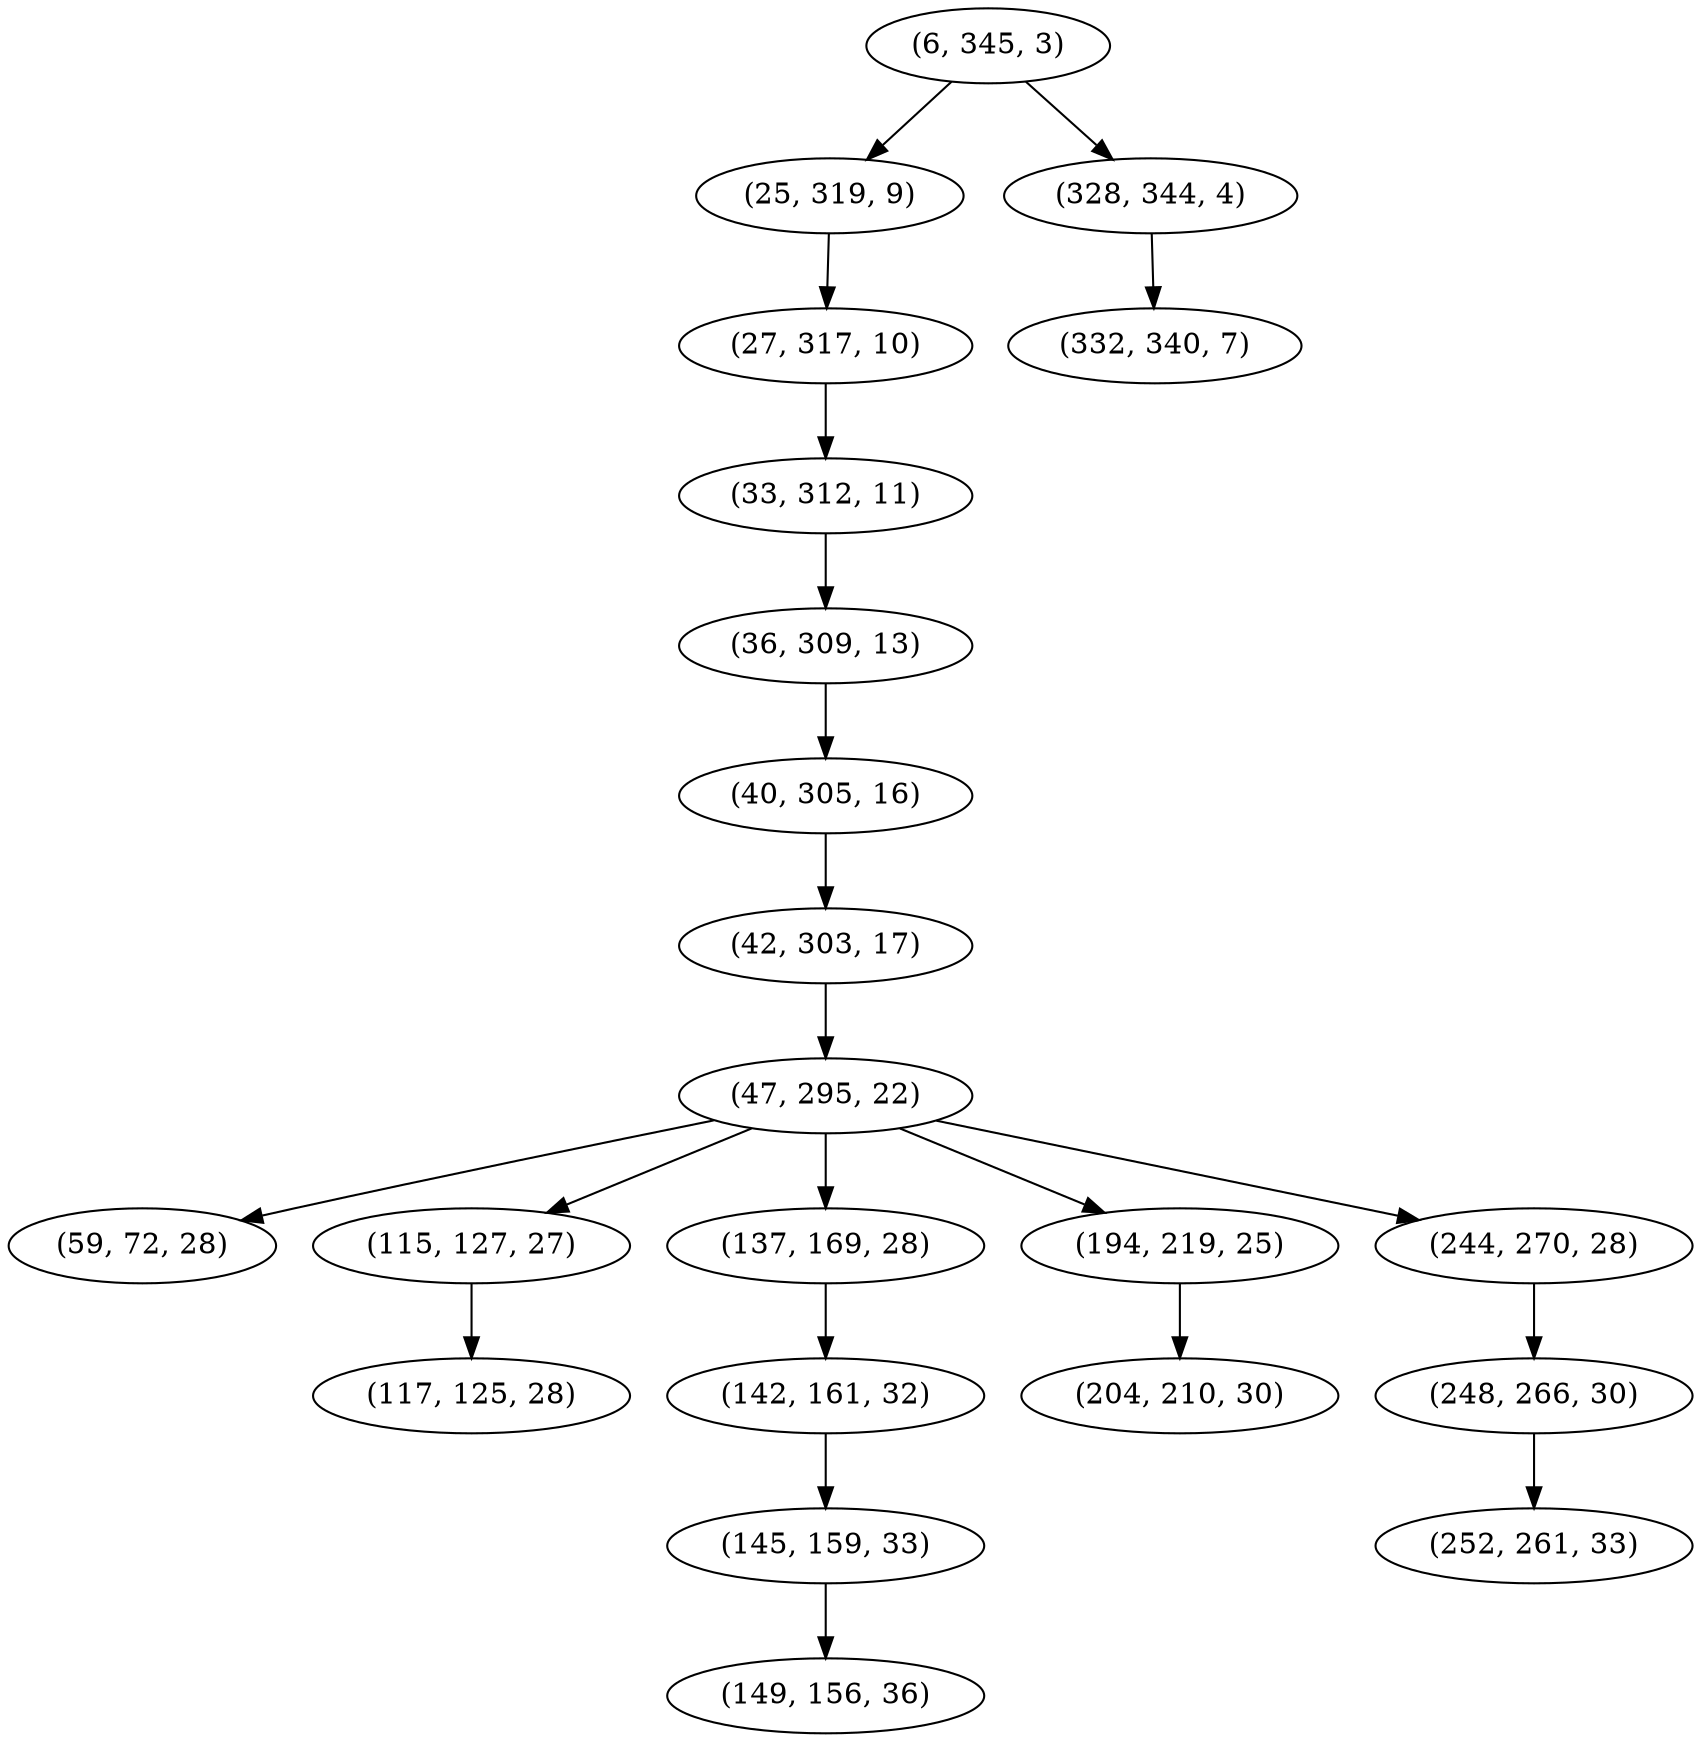 digraph tree {
    "(6, 345, 3)";
    "(25, 319, 9)";
    "(27, 317, 10)";
    "(33, 312, 11)";
    "(36, 309, 13)";
    "(40, 305, 16)";
    "(42, 303, 17)";
    "(47, 295, 22)";
    "(59, 72, 28)";
    "(115, 127, 27)";
    "(117, 125, 28)";
    "(137, 169, 28)";
    "(142, 161, 32)";
    "(145, 159, 33)";
    "(149, 156, 36)";
    "(194, 219, 25)";
    "(204, 210, 30)";
    "(244, 270, 28)";
    "(248, 266, 30)";
    "(252, 261, 33)";
    "(328, 344, 4)";
    "(332, 340, 7)";
    "(6, 345, 3)" -> "(25, 319, 9)";
    "(6, 345, 3)" -> "(328, 344, 4)";
    "(25, 319, 9)" -> "(27, 317, 10)";
    "(27, 317, 10)" -> "(33, 312, 11)";
    "(33, 312, 11)" -> "(36, 309, 13)";
    "(36, 309, 13)" -> "(40, 305, 16)";
    "(40, 305, 16)" -> "(42, 303, 17)";
    "(42, 303, 17)" -> "(47, 295, 22)";
    "(47, 295, 22)" -> "(59, 72, 28)";
    "(47, 295, 22)" -> "(115, 127, 27)";
    "(47, 295, 22)" -> "(137, 169, 28)";
    "(47, 295, 22)" -> "(194, 219, 25)";
    "(47, 295, 22)" -> "(244, 270, 28)";
    "(115, 127, 27)" -> "(117, 125, 28)";
    "(137, 169, 28)" -> "(142, 161, 32)";
    "(142, 161, 32)" -> "(145, 159, 33)";
    "(145, 159, 33)" -> "(149, 156, 36)";
    "(194, 219, 25)" -> "(204, 210, 30)";
    "(244, 270, 28)" -> "(248, 266, 30)";
    "(248, 266, 30)" -> "(252, 261, 33)";
    "(328, 344, 4)" -> "(332, 340, 7)";
}
